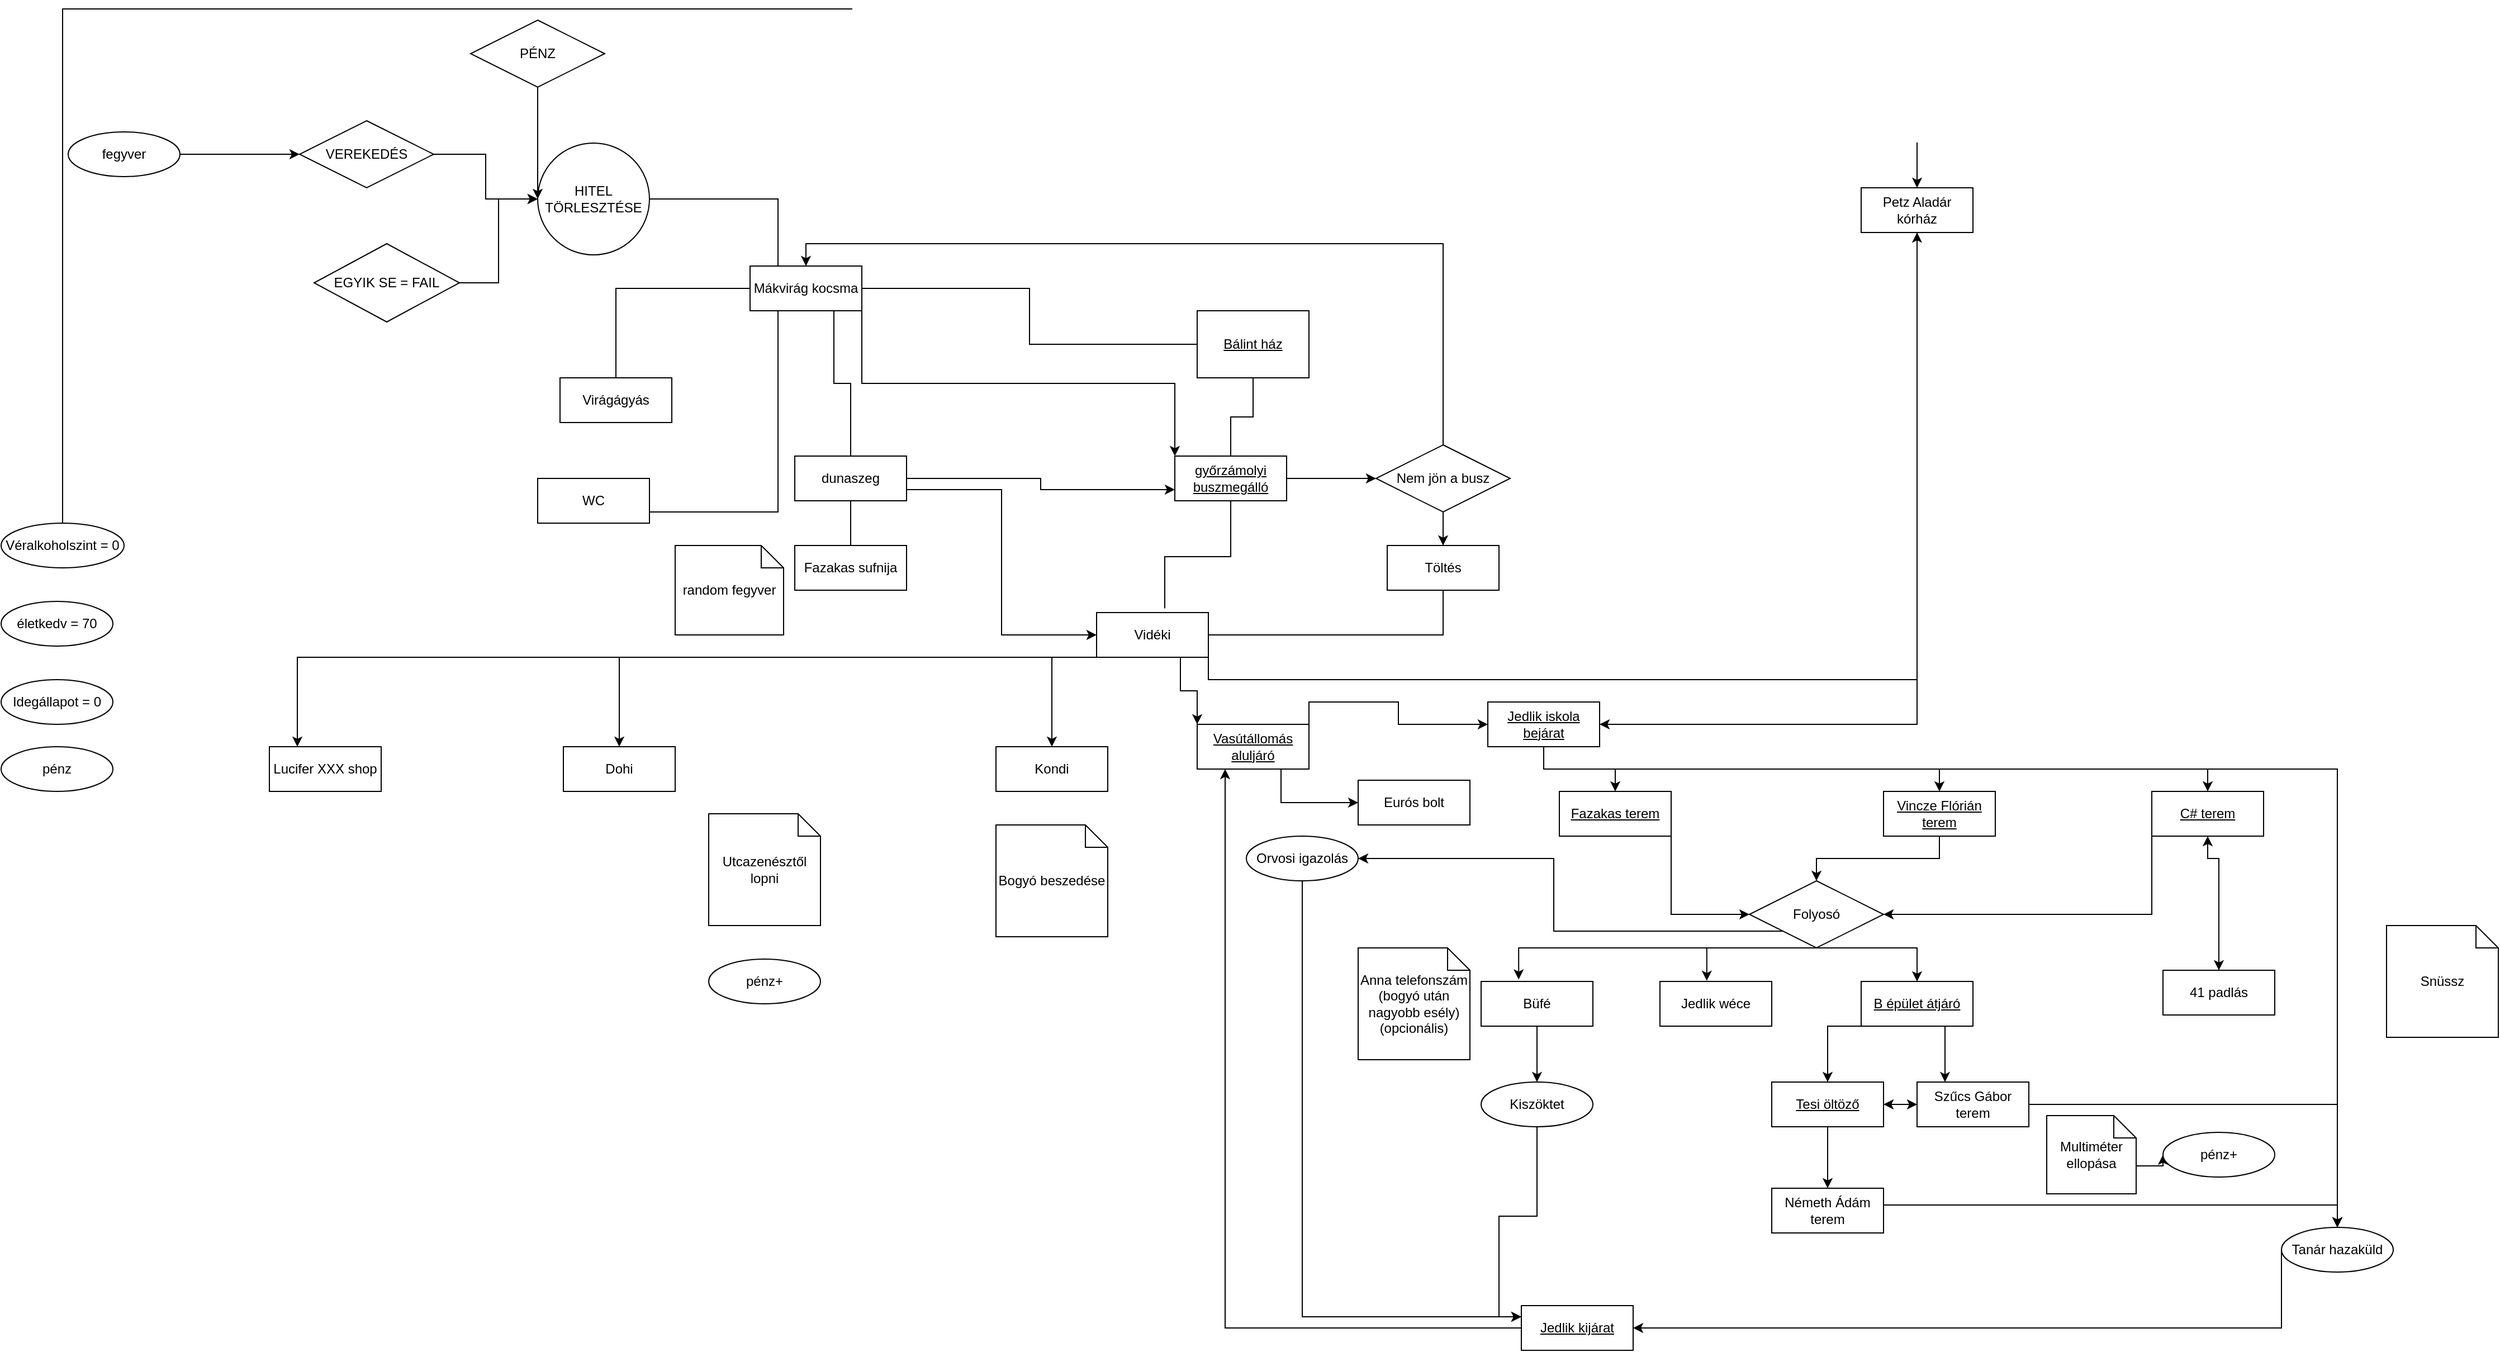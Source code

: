 <mxfile version="22.1.0" type="device">
  <diagram name="1 oldal" id="6BQPnAVfDDiGFSh3jVAw">
    <mxGraphModel dx="2062" dy="1844" grid="1" gridSize="10" guides="1" tooltips="1" connect="1" arrows="1" fold="1" page="1" pageScale="1" pageWidth="827" pageHeight="1169" math="0" shadow="0">
      <root>
        <mxCell id="0" />
        <mxCell id="1" parent="0" />
        <mxCell id="cEuxnRAqp1WZ91AmgwLH-115" style="edgeStyle=orthogonalEdgeStyle;rounded=0;orthogonalLoop=1;jettySize=auto;html=1;exitX=0.5;exitY=1;exitDx=0;exitDy=0;entryX=0.5;entryY=0;entryDx=0;entryDy=0;endArrow=none;endFill=0;" parent="1" source="cEuxnRAqp1WZ91AmgwLH-1" target="cEuxnRAqp1WZ91AmgwLH-2" edge="1">
          <mxGeometry relative="1" as="geometry" />
        </mxCell>
        <mxCell id="cEuxnRAqp1WZ91AmgwLH-1" value="&lt;u&gt;Bálint ház&lt;/u&gt;" style="whiteSpace=wrap;html=1;align=center;" parent="1" vertex="1">
          <mxGeometry x="270" y="-120" width="100" height="60" as="geometry" />
        </mxCell>
        <mxCell id="cEuxnRAqp1WZ91AmgwLH-120" style="edgeStyle=orthogonalEdgeStyle;rounded=0;orthogonalLoop=1;jettySize=auto;html=1;exitX=1;exitY=0.5;exitDx=0;exitDy=0;entryX=0;entryY=0.5;entryDx=0;entryDy=0;endArrow=classic;endFill=1;" parent="1" source="cEuxnRAqp1WZ91AmgwLH-2" target="cEuxnRAqp1WZ91AmgwLH-49" edge="1">
          <mxGeometry relative="1" as="geometry" />
        </mxCell>
        <mxCell id="cEuxnRAqp1WZ91AmgwLH-2" value="&lt;u&gt;győrzámolyi buszmegálló&lt;/u&gt;" style="whiteSpace=wrap;html=1;align=center;" parent="1" vertex="1">
          <mxGeometry x="250" y="10" width="100" height="40" as="geometry" />
        </mxCell>
        <mxCell id="cEuxnRAqp1WZ91AmgwLH-4" value="Eurós bolt" style="whiteSpace=wrap;html=1;align=center;" parent="1" vertex="1">
          <mxGeometry x="414" y="300" width="100" height="40" as="geometry" />
        </mxCell>
        <mxCell id="cEuxnRAqp1WZ91AmgwLH-132" style="edgeStyle=orthogonalEdgeStyle;rounded=0;orthogonalLoop=1;jettySize=auto;html=1;exitX=0.25;exitY=1;exitDx=0;exitDy=0;entryX=0.5;entryY=0;entryDx=0;entryDy=0;" parent="1" source="cEuxnRAqp1WZ91AmgwLH-6" target="cEuxnRAqp1WZ91AmgwLH-21" edge="1">
          <mxGeometry relative="1" as="geometry">
            <Array as="points">
              <mxPoint x="580" y="270" />
              <mxPoint x="580" y="290" />
              <mxPoint x="644" y="290" />
            </Array>
          </mxGeometry>
        </mxCell>
        <mxCell id="cEuxnRAqp1WZ91AmgwLH-133" style="edgeStyle=orthogonalEdgeStyle;rounded=0;orthogonalLoop=1;jettySize=auto;html=1;exitX=0.5;exitY=1;exitDx=0;exitDy=0;entryX=0.5;entryY=0;entryDx=0;entryDy=0;" parent="1" source="cEuxnRAqp1WZ91AmgwLH-6" target="cEuxnRAqp1WZ91AmgwLH-26" edge="1">
          <mxGeometry relative="1" as="geometry" />
        </mxCell>
        <mxCell id="PrAY7Zvrhfou519XJotz-38" style="edgeStyle=orthogonalEdgeStyle;rounded=0;orthogonalLoop=1;jettySize=auto;html=1;exitX=0.5;exitY=1;exitDx=0;exitDy=0;entryX=0.5;entryY=0;entryDx=0;entryDy=0;" parent="1" source="cEuxnRAqp1WZ91AmgwLH-6" target="cEuxnRAqp1WZ91AmgwLH-28" edge="1">
          <mxGeometry relative="1" as="geometry" />
        </mxCell>
        <mxCell id="PrAY7Zvrhfou519XJotz-39" style="edgeStyle=orthogonalEdgeStyle;rounded=0;orthogonalLoop=1;jettySize=auto;html=1;exitX=0.5;exitY=1;exitDx=0;exitDy=0;entryX=0.5;entryY=0;entryDx=0;entryDy=0;" parent="1" source="cEuxnRAqp1WZ91AmgwLH-6" target="PrAY7Zvrhfou519XJotz-34" edge="1">
          <mxGeometry relative="1" as="geometry">
            <Array as="points">
              <mxPoint x="580" y="290" />
              <mxPoint x="1290" y="290" />
            </Array>
          </mxGeometry>
        </mxCell>
        <mxCell id="cEuxnRAqp1WZ91AmgwLH-6" value="&lt;u&gt;Jedlik iskola&lt;br&gt;bejárat&lt;br&gt;&lt;/u&gt;" style="whiteSpace=wrap;html=1;align=center;" parent="1" vertex="1">
          <mxGeometry x="530" y="230" width="100" height="40" as="geometry" />
        </mxCell>
        <mxCell id="focETTUK9HXFLKn-f_tf-6" style="edgeStyle=orthogonalEdgeStyle;rounded=0;orthogonalLoop=1;jettySize=auto;html=1;exitX=0.5;exitY=0;exitDx=0;exitDy=0;entryX=0.5;entryY=0;entryDx=0;entryDy=0;" parent="1" source="cEuxnRAqp1WZ91AmgwLH-7" target="focETTUK9HXFLKn-f_tf-4" edge="1">
          <mxGeometry relative="1" as="geometry">
            <Array as="points">
              <mxPoint x="-745" y="-390" />
              <mxPoint x="914" y="-390" />
            </Array>
          </mxGeometry>
        </mxCell>
        <mxCell id="cEuxnRAqp1WZ91AmgwLH-7" value="Véralkoholszint = 0" style="ellipse;whiteSpace=wrap;html=1;align=center;" parent="1" vertex="1">
          <mxGeometry x="-800" y="70" width="110" height="40" as="geometry" />
        </mxCell>
        <mxCell id="cEuxnRAqp1WZ91AmgwLH-9" value="életkedv = 70" style="ellipse;whiteSpace=wrap;html=1;align=center;" parent="1" vertex="1">
          <mxGeometry x="-800" y="140" width="100" height="40" as="geometry" />
        </mxCell>
        <mxCell id="cEuxnRAqp1WZ91AmgwLH-10" value="Idegállapot = 0" style="ellipse;whiteSpace=wrap;html=1;align=center;" parent="1" vertex="1">
          <mxGeometry x="-800" y="210" width="100" height="40" as="geometry" />
        </mxCell>
        <mxCell id="cEuxnRAqp1WZ91AmgwLH-119" style="edgeStyle=orthogonalEdgeStyle;rounded=0;orthogonalLoop=1;jettySize=auto;html=1;exitX=0.5;exitY=1;exitDx=0;exitDy=0;entryX=1;entryY=0.5;entryDx=0;entryDy=0;endArrow=none;endFill=0;" parent="1" source="cEuxnRAqp1WZ91AmgwLH-15" target="cEuxnRAqp1WZ91AmgwLH-106" edge="1">
          <mxGeometry relative="1" as="geometry" />
        </mxCell>
        <mxCell id="cEuxnRAqp1WZ91AmgwLH-15" value="Töltés" style="whiteSpace=wrap;html=1;align=center;" parent="1" vertex="1">
          <mxGeometry x="440" y="90" width="100" height="40" as="geometry" />
        </mxCell>
        <mxCell id="cEuxnRAqp1WZ91AmgwLH-16" value="Kondi" style="whiteSpace=wrap;html=1;align=center;" parent="1" vertex="1">
          <mxGeometry x="90" y="270" width="100" height="40" as="geometry" />
        </mxCell>
        <mxCell id="PrAY7Zvrhfou519XJotz-32" style="edgeStyle=orthogonalEdgeStyle;rounded=0;orthogonalLoop=1;jettySize=auto;html=1;exitX=0.5;exitY=1;exitDx=0;exitDy=0;entryX=0.5;entryY=0;entryDx=0;entryDy=0;" parent="1" source="cEuxnRAqp1WZ91AmgwLH-18" target="PrAY7Zvrhfou519XJotz-31" edge="1">
          <mxGeometry relative="1" as="geometry" />
        </mxCell>
        <mxCell id="cEuxnRAqp1WZ91AmgwLH-18" value="Büfé" style="whiteSpace=wrap;html=1;align=center;" parent="1" vertex="1">
          <mxGeometry x="524" y="480" width="100" height="40" as="geometry" />
        </mxCell>
        <mxCell id="PrAY7Zvrhfou519XJotz-27" style="edgeStyle=orthogonalEdgeStyle;rounded=0;orthogonalLoop=1;jettySize=auto;html=1;exitX=0;exitY=1;exitDx=0;exitDy=0;entryX=0.5;entryY=0;entryDx=0;entryDy=0;" parent="1" source="cEuxnRAqp1WZ91AmgwLH-20" target="cEuxnRAqp1WZ91AmgwLH-44" edge="1">
          <mxGeometry relative="1" as="geometry">
            <Array as="points">
              <mxPoint x="834" y="520" />
            </Array>
          </mxGeometry>
        </mxCell>
        <mxCell id="PrAY7Zvrhfou519XJotz-28" style="edgeStyle=orthogonalEdgeStyle;rounded=0;orthogonalLoop=1;jettySize=auto;html=1;exitX=0.75;exitY=1;exitDx=0;exitDy=0;entryX=0.25;entryY=0;entryDx=0;entryDy=0;" parent="1" source="cEuxnRAqp1WZ91AmgwLH-20" target="cEuxnRAqp1WZ91AmgwLH-24" edge="1">
          <mxGeometry relative="1" as="geometry" />
        </mxCell>
        <mxCell id="cEuxnRAqp1WZ91AmgwLH-20" value="&lt;u&gt;B épület átjáró&lt;/u&gt;" style="whiteSpace=wrap;html=1;align=center;" parent="1" vertex="1">
          <mxGeometry x="864" y="480" width="100" height="40" as="geometry" />
        </mxCell>
        <mxCell id="PrAY7Zvrhfou519XJotz-17" style="edgeStyle=orthogonalEdgeStyle;rounded=0;orthogonalLoop=1;jettySize=auto;html=1;exitX=1;exitY=1;exitDx=0;exitDy=0;entryX=0;entryY=0.5;entryDx=0;entryDy=0;" parent="1" source="cEuxnRAqp1WZ91AmgwLH-21" target="PrAY7Zvrhfou519XJotz-16" edge="1">
          <mxGeometry relative="1" as="geometry" />
        </mxCell>
        <mxCell id="cEuxnRAqp1WZ91AmgwLH-21" value="&lt;u&gt;Fazakas terem&lt;/u&gt;" style="whiteSpace=wrap;html=1;align=center;" parent="1" vertex="1">
          <mxGeometry x="594" y="310" width="100" height="40" as="geometry" />
        </mxCell>
        <mxCell id="cEuxnRAqp1WZ91AmgwLH-22" value="Jedlik wéce" style="whiteSpace=wrap;html=1;align=center;" parent="1" vertex="1">
          <mxGeometry x="684" y="480" width="100" height="40" as="geometry" />
        </mxCell>
        <mxCell id="focETTUK9HXFLKn-f_tf-10" style="edgeStyle=orthogonalEdgeStyle;rounded=0;orthogonalLoop=1;jettySize=auto;html=1;exitX=1;exitY=0;exitDx=0;exitDy=0;entryX=0;entryY=0.5;entryDx=0;entryDy=0;" parent="1" source="cEuxnRAqp1WZ91AmgwLH-23" target="cEuxnRAqp1WZ91AmgwLH-6" edge="1">
          <mxGeometry relative="1" as="geometry" />
        </mxCell>
        <mxCell id="focETTUK9HXFLKn-f_tf-11" style="edgeStyle=orthogonalEdgeStyle;rounded=0;orthogonalLoop=1;jettySize=auto;html=1;exitX=0.75;exitY=1;exitDx=0;exitDy=0;entryX=0;entryY=0.5;entryDx=0;entryDy=0;" parent="1" source="cEuxnRAqp1WZ91AmgwLH-23" target="cEuxnRAqp1WZ91AmgwLH-4" edge="1">
          <mxGeometry relative="1" as="geometry" />
        </mxCell>
        <mxCell id="cEuxnRAqp1WZ91AmgwLH-23" value="&lt;u&gt;Vasútállomás aluljáró&lt;/u&gt;" style="whiteSpace=wrap;html=1;align=center;" parent="1" vertex="1">
          <mxGeometry x="270" y="250" width="100" height="40" as="geometry" />
        </mxCell>
        <mxCell id="PrAY7Zvrhfou519XJotz-40" style="edgeStyle=orthogonalEdgeStyle;rounded=0;orthogonalLoop=1;jettySize=auto;html=1;exitX=1;exitY=0.5;exitDx=0;exitDy=0;entryX=0.5;entryY=0;entryDx=0;entryDy=0;" parent="1" source="cEuxnRAqp1WZ91AmgwLH-24" target="PrAY7Zvrhfou519XJotz-34" edge="1">
          <mxGeometry relative="1" as="geometry" />
        </mxCell>
        <mxCell id="cEuxnRAqp1WZ91AmgwLH-24" value="Szűcs Gábor terem" style="whiteSpace=wrap;html=1;align=center;" parent="1" vertex="1">
          <mxGeometry x="914" y="570" width="100" height="40" as="geometry" />
        </mxCell>
        <mxCell id="PrAY7Zvrhfou519XJotz-41" style="edgeStyle=orthogonalEdgeStyle;rounded=0;orthogonalLoop=1;jettySize=auto;html=1;exitX=1;exitY=0.5;exitDx=0;exitDy=0;entryX=0.5;entryY=0;entryDx=0;entryDy=0;" parent="1" source="cEuxnRAqp1WZ91AmgwLH-25" target="PrAY7Zvrhfou519XJotz-34" edge="1">
          <mxGeometry relative="1" as="geometry">
            <Array as="points">
              <mxPoint x="884" y="680" />
              <mxPoint x="1290" y="680" />
            </Array>
          </mxGeometry>
        </mxCell>
        <mxCell id="cEuxnRAqp1WZ91AmgwLH-25" value="Németh Ádám terem" style="whiteSpace=wrap;html=1;align=center;" parent="1" vertex="1">
          <mxGeometry x="784" y="665" width="100" height="40" as="geometry" />
        </mxCell>
        <mxCell id="PrAY7Zvrhfou519XJotz-18" style="edgeStyle=orthogonalEdgeStyle;rounded=0;orthogonalLoop=1;jettySize=auto;html=1;exitX=0.5;exitY=1;exitDx=0;exitDy=0;entryX=0.5;entryY=0;entryDx=0;entryDy=0;" parent="1" source="cEuxnRAqp1WZ91AmgwLH-26" target="PrAY7Zvrhfou519XJotz-16" edge="1">
          <mxGeometry relative="1" as="geometry" />
        </mxCell>
        <mxCell id="cEuxnRAqp1WZ91AmgwLH-26" value="&lt;u&gt;Vincze Flórián terem&lt;/u&gt;" style="whiteSpace=wrap;html=1;align=center;" parent="1" vertex="1">
          <mxGeometry x="884" y="310" width="100" height="40" as="geometry" />
        </mxCell>
        <mxCell id="PrAY7Zvrhfou519XJotz-13" style="edgeStyle=orthogonalEdgeStyle;rounded=0;orthogonalLoop=1;jettySize=auto;html=1;exitX=0.5;exitY=1;exitDx=0;exitDy=0;entryX=0.5;entryY=0;entryDx=0;entryDy=0;startArrow=classic;startFill=1;" parent="1" source="cEuxnRAqp1WZ91AmgwLH-28" target="cEuxnRAqp1WZ91AmgwLH-46" edge="1">
          <mxGeometry relative="1" as="geometry">
            <Array as="points">
              <mxPoint x="1174" y="370" />
              <mxPoint x="1184" y="370" />
            </Array>
          </mxGeometry>
        </mxCell>
        <mxCell id="PrAY7Zvrhfou519XJotz-19" style="edgeStyle=orthogonalEdgeStyle;rounded=0;orthogonalLoop=1;jettySize=auto;html=1;exitX=0;exitY=1;exitDx=0;exitDy=0;entryX=1;entryY=0.5;entryDx=0;entryDy=0;" parent="1" source="cEuxnRAqp1WZ91AmgwLH-28" target="PrAY7Zvrhfou519XJotz-16" edge="1">
          <mxGeometry relative="1" as="geometry" />
        </mxCell>
        <mxCell id="cEuxnRAqp1WZ91AmgwLH-28" value="&lt;u&gt;C# terem&lt;/u&gt;" style="whiteSpace=wrap;html=1;align=center;" parent="1" vertex="1">
          <mxGeometry x="1124" y="310" width="100" height="40" as="geometry" />
        </mxCell>
        <mxCell id="cEuxnRAqp1WZ91AmgwLH-110" style="edgeStyle=orthogonalEdgeStyle;rounded=0;orthogonalLoop=1;jettySize=auto;html=1;exitX=1;exitY=0.5;exitDx=0;exitDy=0;entryX=0;entryY=0.5;entryDx=0;entryDy=0;endArrow=none;endFill=0;" parent="1" source="cEuxnRAqp1WZ91AmgwLH-30" target="cEuxnRAqp1WZ91AmgwLH-1" edge="1">
          <mxGeometry relative="1" as="geometry" />
        </mxCell>
        <mxCell id="cEuxnRAqp1WZ91AmgwLH-123" style="edgeStyle=orthogonalEdgeStyle;rounded=0;orthogonalLoop=1;jettySize=auto;html=1;exitX=0;exitY=0.5;exitDx=0;exitDy=0;endArrow=none;endFill=0;" parent="1" source="cEuxnRAqp1WZ91AmgwLH-30" target="cEuxnRAqp1WZ91AmgwLH-34" edge="1">
          <mxGeometry relative="1" as="geometry" />
        </mxCell>
        <mxCell id="cEuxnRAqp1WZ91AmgwLH-125" style="edgeStyle=orthogonalEdgeStyle;rounded=0;orthogonalLoop=1;jettySize=auto;html=1;exitX=0.25;exitY=1;exitDx=0;exitDy=0;entryX=1;entryY=0.75;entryDx=0;entryDy=0;endArrow=none;endFill=0;" parent="1" source="cEuxnRAqp1WZ91AmgwLH-30" target="cEuxnRAqp1WZ91AmgwLH-35" edge="1">
          <mxGeometry relative="1" as="geometry" />
        </mxCell>
        <mxCell id="cEuxnRAqp1WZ91AmgwLH-128" style="edgeStyle=orthogonalEdgeStyle;rounded=0;orthogonalLoop=1;jettySize=auto;html=1;exitX=1;exitY=1;exitDx=0;exitDy=0;entryX=0;entryY=0;entryDx=0;entryDy=0;" parent="1" source="cEuxnRAqp1WZ91AmgwLH-30" target="cEuxnRAqp1WZ91AmgwLH-2" edge="1">
          <mxGeometry relative="1" as="geometry" />
        </mxCell>
        <mxCell id="cEuxnRAqp1WZ91AmgwLH-136" style="edgeStyle=orthogonalEdgeStyle;rounded=0;orthogonalLoop=1;jettySize=auto;html=1;exitX=0.75;exitY=1;exitDx=0;exitDy=0;entryX=0.5;entryY=0;entryDx=0;entryDy=0;endArrow=none;endFill=0;" parent="1" source="cEuxnRAqp1WZ91AmgwLH-30" target="cEuxnRAqp1WZ91AmgwLH-36" edge="1">
          <mxGeometry relative="1" as="geometry" />
        </mxCell>
        <mxCell id="cEuxnRAqp1WZ91AmgwLH-30" value="Mákvirág kocsma" style="whiteSpace=wrap;html=1;align=center;" parent="1" vertex="1">
          <mxGeometry x="-130" y="-160" width="100" height="40" as="geometry" />
        </mxCell>
        <mxCell id="cEuxnRAqp1WZ91AmgwLH-32" value="Dohi" style="whiteSpace=wrap;html=1;align=center;" parent="1" vertex="1">
          <mxGeometry x="-297" y="270" width="100" height="40" as="geometry" />
        </mxCell>
        <mxCell id="cEuxnRAqp1WZ91AmgwLH-33" value="Lucifer XXX shop" style="whiteSpace=wrap;html=1;align=center;" parent="1" vertex="1">
          <mxGeometry x="-560" y="270" width="100" height="40" as="geometry" />
        </mxCell>
        <mxCell id="cEuxnRAqp1WZ91AmgwLH-34" value="Virágágyás" style="whiteSpace=wrap;html=1;align=center;" parent="1" vertex="1">
          <mxGeometry x="-300" y="-60" width="100" height="40" as="geometry" />
        </mxCell>
        <mxCell id="cEuxnRAqp1WZ91AmgwLH-35" value="WC" style="whiteSpace=wrap;html=1;align=center;" parent="1" vertex="1">
          <mxGeometry x="-320" y="30" width="100" height="40" as="geometry" />
        </mxCell>
        <mxCell id="cEuxnRAqp1WZ91AmgwLH-114" style="edgeStyle=orthogonalEdgeStyle;rounded=0;orthogonalLoop=1;jettySize=auto;html=1;exitX=0.5;exitY=1;exitDx=0;exitDy=0;entryX=0.5;entryY=0;entryDx=0;entryDy=0;endArrow=none;endFill=0;" parent="1" source="cEuxnRAqp1WZ91AmgwLH-36" target="cEuxnRAqp1WZ91AmgwLH-37" edge="1">
          <mxGeometry relative="1" as="geometry" />
        </mxCell>
        <mxCell id="cEuxnRAqp1WZ91AmgwLH-117" style="edgeStyle=orthogonalEdgeStyle;rounded=0;orthogonalLoop=1;jettySize=auto;html=1;exitX=1;exitY=0.5;exitDx=0;exitDy=0;entryX=0;entryY=0.75;entryDx=0;entryDy=0;endArrow=classic;endFill=1;" parent="1" source="cEuxnRAqp1WZ91AmgwLH-36" target="cEuxnRAqp1WZ91AmgwLH-2" edge="1">
          <mxGeometry relative="1" as="geometry" />
        </mxCell>
        <mxCell id="cEuxnRAqp1WZ91AmgwLH-118" style="edgeStyle=orthogonalEdgeStyle;rounded=0;orthogonalLoop=1;jettySize=auto;html=1;exitX=1;exitY=0.75;exitDx=0;exitDy=0;entryX=0;entryY=0.5;entryDx=0;entryDy=0;endArrow=classic;endFill=1;" parent="1" source="cEuxnRAqp1WZ91AmgwLH-36" target="cEuxnRAqp1WZ91AmgwLH-106" edge="1">
          <mxGeometry relative="1" as="geometry" />
        </mxCell>
        <mxCell id="cEuxnRAqp1WZ91AmgwLH-36" value="dunaszeg" style="whiteSpace=wrap;html=1;align=center;" parent="1" vertex="1">
          <mxGeometry x="-90" y="10" width="100" height="40" as="geometry" />
        </mxCell>
        <mxCell id="cEuxnRAqp1WZ91AmgwLH-37" value="Fazakas sufnija" style="whiteSpace=wrap;html=1;align=center;" parent="1" vertex="1">
          <mxGeometry x="-90" y="90" width="100" height="40" as="geometry" />
        </mxCell>
        <mxCell id="cEuxnRAqp1WZ91AmgwLH-39" value="Snüssz" style="shape=note;size=20;whiteSpace=wrap;html=1;" parent="1" vertex="1">
          <mxGeometry x="1334" y="430" width="100" height="100" as="geometry" />
        </mxCell>
        <mxCell id="PrAY7Zvrhfou519XJotz-29" style="edgeStyle=orthogonalEdgeStyle;rounded=0;orthogonalLoop=1;jettySize=auto;html=1;exitX=0.5;exitY=1;exitDx=0;exitDy=0;entryX=0.5;entryY=0;entryDx=0;entryDy=0;" parent="1" source="cEuxnRAqp1WZ91AmgwLH-44" target="cEuxnRAqp1WZ91AmgwLH-25" edge="1">
          <mxGeometry relative="1" as="geometry" />
        </mxCell>
        <mxCell id="PrAY7Zvrhfou519XJotz-30" style="edgeStyle=orthogonalEdgeStyle;rounded=0;orthogonalLoop=1;jettySize=auto;html=1;exitX=1;exitY=0.5;exitDx=0;exitDy=0;entryX=0;entryY=0.5;entryDx=0;entryDy=0;startArrow=classic;startFill=1;" parent="1" source="cEuxnRAqp1WZ91AmgwLH-44" target="cEuxnRAqp1WZ91AmgwLH-24" edge="1">
          <mxGeometry relative="1" as="geometry" />
        </mxCell>
        <mxCell id="cEuxnRAqp1WZ91AmgwLH-44" value="&lt;u&gt;Tesi öltöző&lt;/u&gt;" style="whiteSpace=wrap;html=1;align=center;" parent="1" vertex="1">
          <mxGeometry x="784" y="570" width="100" height="40" as="geometry" />
        </mxCell>
        <mxCell id="cEuxnRAqp1WZ91AmgwLH-46" value="41 padlás" style="whiteSpace=wrap;html=1;align=center;" parent="1" vertex="1">
          <mxGeometry x="1134" y="470" width="100" height="40" as="geometry" />
        </mxCell>
        <mxCell id="cEuxnRAqp1WZ91AmgwLH-121" style="edgeStyle=orthogonalEdgeStyle;rounded=0;orthogonalLoop=1;jettySize=auto;html=1;exitX=0.5;exitY=1;exitDx=0;exitDy=0;entryX=0.5;entryY=0;entryDx=0;entryDy=0;endArrow=classic;endFill=1;" parent="1" source="cEuxnRAqp1WZ91AmgwLH-49" target="cEuxnRAqp1WZ91AmgwLH-15" edge="1">
          <mxGeometry relative="1" as="geometry" />
        </mxCell>
        <mxCell id="PrAY7Zvrhfou519XJotz-1" style="edgeStyle=orthogonalEdgeStyle;rounded=0;orthogonalLoop=1;jettySize=auto;html=1;exitX=0.5;exitY=0;exitDx=0;exitDy=0;entryX=0.5;entryY=0;entryDx=0;entryDy=0;" parent="1" source="cEuxnRAqp1WZ91AmgwLH-49" target="cEuxnRAqp1WZ91AmgwLH-30" edge="1">
          <mxGeometry relative="1" as="geometry" />
        </mxCell>
        <mxCell id="cEuxnRAqp1WZ91AmgwLH-49" value="Nem jön a busz" style="shape=rhombus;perimeter=rhombusPerimeter;whiteSpace=wrap;html=1;align=center;" parent="1" vertex="1">
          <mxGeometry x="430" width="120" height="60" as="geometry" />
        </mxCell>
        <mxCell id="ExdMMLBBIzPGn8FxBneu-1" style="edgeStyle=orthogonalEdgeStyle;rounded=0;orthogonalLoop=1;jettySize=auto;html=1;exitX=0;exitY=0.5;exitDx=0;exitDy=0;entryX=0.25;entryY=1;entryDx=0;entryDy=0;" edge="1" parent="1" source="cEuxnRAqp1WZ91AmgwLH-82" target="cEuxnRAqp1WZ91AmgwLH-23">
          <mxGeometry relative="1" as="geometry" />
        </mxCell>
        <mxCell id="cEuxnRAqp1WZ91AmgwLH-82" value="&lt;u&gt;Jedlik kijárat&lt;/u&gt;" style="whiteSpace=wrap;html=1;align=center;" parent="1" vertex="1">
          <mxGeometry x="560" y="770" width="100" height="40" as="geometry" />
        </mxCell>
        <mxCell id="PrAY7Zvrhfou519XJotz-2" style="edgeStyle=orthogonalEdgeStyle;rounded=0;orthogonalLoop=1;jettySize=auto;html=1;exitX=0;exitY=1;exitDx=0;exitDy=0;entryX=0.25;entryY=0;entryDx=0;entryDy=0;" parent="1" source="cEuxnRAqp1WZ91AmgwLH-106" target="cEuxnRAqp1WZ91AmgwLH-33" edge="1">
          <mxGeometry relative="1" as="geometry">
            <Array as="points">
              <mxPoint x="-535" y="190" />
            </Array>
          </mxGeometry>
        </mxCell>
        <mxCell id="PrAY7Zvrhfou519XJotz-4" style="edgeStyle=orthogonalEdgeStyle;rounded=0;orthogonalLoop=1;jettySize=auto;html=1;exitX=0;exitY=1;exitDx=0;exitDy=0;entryX=0.5;entryY=0;entryDx=0;entryDy=0;" parent="1" source="cEuxnRAqp1WZ91AmgwLH-106" target="cEuxnRAqp1WZ91AmgwLH-32" edge="1">
          <mxGeometry relative="1" as="geometry">
            <Array as="points">
              <mxPoint x="-247" y="190" />
            </Array>
          </mxGeometry>
        </mxCell>
        <mxCell id="PrAY7Zvrhfou519XJotz-9" style="edgeStyle=orthogonalEdgeStyle;rounded=0;orthogonalLoop=1;jettySize=auto;html=1;exitX=0;exitY=1;exitDx=0;exitDy=0;entryX=0.5;entryY=0;entryDx=0;entryDy=0;" parent="1" source="cEuxnRAqp1WZ91AmgwLH-106" target="cEuxnRAqp1WZ91AmgwLH-16" edge="1">
          <mxGeometry relative="1" as="geometry">
            <Array as="points">
              <mxPoint x="140" y="190" />
            </Array>
          </mxGeometry>
        </mxCell>
        <mxCell id="focETTUK9HXFLKn-f_tf-8" style="edgeStyle=orthogonalEdgeStyle;rounded=0;orthogonalLoop=1;jettySize=auto;html=1;exitX=1;exitY=1;exitDx=0;exitDy=0;entryX=0.5;entryY=1;entryDx=0;entryDy=0;" parent="1" source="cEuxnRAqp1WZ91AmgwLH-106" target="focETTUK9HXFLKn-f_tf-4" edge="1">
          <mxGeometry relative="1" as="geometry" />
        </mxCell>
        <mxCell id="focETTUK9HXFLKn-f_tf-9" style="edgeStyle=orthogonalEdgeStyle;rounded=0;orthogonalLoop=1;jettySize=auto;html=1;exitX=0.75;exitY=1;exitDx=0;exitDy=0;entryX=0;entryY=0;entryDx=0;entryDy=0;" parent="1" source="cEuxnRAqp1WZ91AmgwLH-106" target="cEuxnRAqp1WZ91AmgwLH-23" edge="1">
          <mxGeometry relative="1" as="geometry" />
        </mxCell>
        <mxCell id="cEuxnRAqp1WZ91AmgwLH-106" value="Vidéki" style="whiteSpace=wrap;html=1;align=center;" parent="1" vertex="1">
          <mxGeometry x="180" y="150" width="100" height="40" as="geometry" />
        </mxCell>
        <mxCell id="cEuxnRAqp1WZ91AmgwLH-122" style="edgeStyle=orthogonalEdgeStyle;rounded=0;orthogonalLoop=1;jettySize=auto;html=1;exitX=0.5;exitY=1;exitDx=0;exitDy=0;" parent="1" source="cEuxnRAqp1WZ91AmgwLH-34" target="cEuxnRAqp1WZ91AmgwLH-34" edge="1">
          <mxGeometry relative="1" as="geometry" />
        </mxCell>
        <mxCell id="cEuxnRAqp1WZ91AmgwLH-130" style="edgeStyle=orthogonalEdgeStyle;rounded=0;orthogonalLoop=1;jettySize=auto;html=1;exitX=0.5;exitY=1;exitDx=0;exitDy=0;entryX=0.61;entryY=-0.093;entryDx=0;entryDy=0;entryPerimeter=0;endArrow=none;endFill=0;" parent="1" source="cEuxnRAqp1WZ91AmgwLH-2" target="cEuxnRAqp1WZ91AmgwLH-106" edge="1">
          <mxGeometry relative="1" as="geometry" />
        </mxCell>
        <mxCell id="PrAY7Zvrhfou519XJotz-14" value="Anna telefonszám&lt;br&gt;(bogyó után nagyobb esély)&lt;br&gt;(opcionális)" style="shape=note;size=20;whiteSpace=wrap;html=1;" parent="1" vertex="1">
          <mxGeometry x="414" y="450" width="100" height="100" as="geometry" />
        </mxCell>
        <mxCell id="PrAY7Zvrhfou519XJotz-15" value="Bogyó beszedése" style="shape=note;size=20;whiteSpace=wrap;html=1;" parent="1" vertex="1">
          <mxGeometry x="90" y="340" width="100" height="100" as="geometry" />
        </mxCell>
        <mxCell id="PrAY7Zvrhfou519XJotz-25" style="edgeStyle=orthogonalEdgeStyle;rounded=0;orthogonalLoop=1;jettySize=auto;html=1;exitX=0.5;exitY=1;exitDx=0;exitDy=0;entryX=0.5;entryY=0;entryDx=0;entryDy=0;" parent="1" source="PrAY7Zvrhfou519XJotz-16" target="cEuxnRAqp1WZ91AmgwLH-20" edge="1">
          <mxGeometry relative="1" as="geometry">
            <Array as="points">
              <mxPoint x="914" y="450" />
            </Array>
          </mxGeometry>
        </mxCell>
        <mxCell id="PrAY7Zvrhfou519XJotz-36" style="edgeStyle=orthogonalEdgeStyle;rounded=0;orthogonalLoop=1;jettySize=auto;html=1;exitX=0;exitY=1;exitDx=0;exitDy=0;entryX=1;entryY=0.5;entryDx=0;entryDy=0;" parent="1" source="PrAY7Zvrhfou519XJotz-16" target="PrAY7Zvrhfou519XJotz-35" edge="1">
          <mxGeometry relative="1" as="geometry" />
        </mxCell>
        <mxCell id="PrAY7Zvrhfou519XJotz-16" value="Folyosó" style="shape=rhombus;perimeter=rhombusPerimeter;whiteSpace=wrap;html=1;align=center;" parent="1" vertex="1">
          <mxGeometry x="764" y="390" width="120" height="60" as="geometry" />
        </mxCell>
        <mxCell id="PrAY7Zvrhfou519XJotz-23" style="edgeStyle=orthogonalEdgeStyle;rounded=0;orthogonalLoop=1;jettySize=auto;html=1;exitX=0.5;exitY=1;exitDx=0;exitDy=0;entryX=0.336;entryY=-0.044;entryDx=0;entryDy=0;entryPerimeter=0;" parent="1" source="PrAY7Zvrhfou519XJotz-16" target="cEuxnRAqp1WZ91AmgwLH-18" edge="1">
          <mxGeometry relative="1" as="geometry">
            <Array as="points">
              <mxPoint x="558" y="450" />
            </Array>
          </mxGeometry>
        </mxCell>
        <mxCell id="PrAY7Zvrhfou519XJotz-24" style="edgeStyle=orthogonalEdgeStyle;rounded=0;orthogonalLoop=1;jettySize=auto;html=1;exitX=0.5;exitY=1;exitDx=0;exitDy=0;entryX=0.419;entryY=-0.015;entryDx=0;entryDy=0;entryPerimeter=0;" parent="1" source="PrAY7Zvrhfou519XJotz-16" target="cEuxnRAqp1WZ91AmgwLH-22" edge="1">
          <mxGeometry relative="1" as="geometry">
            <Array as="points">
              <mxPoint x="726" y="450" />
            </Array>
          </mxGeometry>
        </mxCell>
        <mxCell id="PrAY7Zvrhfou519XJotz-33" style="edgeStyle=orthogonalEdgeStyle;rounded=0;orthogonalLoop=1;jettySize=auto;html=1;exitX=0.5;exitY=1;exitDx=0;exitDy=0;entryX=0;entryY=0.25;entryDx=0;entryDy=0;" parent="1" source="PrAY7Zvrhfou519XJotz-31" target="cEuxnRAqp1WZ91AmgwLH-82" edge="1">
          <mxGeometry relative="1" as="geometry" />
        </mxCell>
        <mxCell id="PrAY7Zvrhfou519XJotz-31" value="Kiszöktet" style="ellipse;whiteSpace=wrap;html=1;align=center;" parent="1" vertex="1">
          <mxGeometry x="524" y="570" width="100" height="40" as="geometry" />
        </mxCell>
        <mxCell id="PrAY7Zvrhfou519XJotz-42" style="edgeStyle=orthogonalEdgeStyle;rounded=0;orthogonalLoop=1;jettySize=auto;html=1;exitX=0;exitY=0.5;exitDx=0;exitDy=0;entryX=1;entryY=0.5;entryDx=0;entryDy=0;" parent="1" source="PrAY7Zvrhfou519XJotz-34" target="cEuxnRAqp1WZ91AmgwLH-82" edge="1">
          <mxGeometry relative="1" as="geometry">
            <Array as="points">
              <mxPoint x="1240" y="790" />
            </Array>
          </mxGeometry>
        </mxCell>
        <mxCell id="PrAY7Zvrhfou519XJotz-34" value="Tanár hazaküld" style="ellipse;whiteSpace=wrap;html=1;align=center;" parent="1" vertex="1">
          <mxGeometry x="1240" y="700" width="100" height="40" as="geometry" />
        </mxCell>
        <mxCell id="PrAY7Zvrhfou519XJotz-37" style="edgeStyle=orthogonalEdgeStyle;rounded=0;orthogonalLoop=1;jettySize=auto;html=1;exitX=0.5;exitY=1;exitDx=0;exitDy=0;entryX=0;entryY=0.25;entryDx=0;entryDy=0;" parent="1" source="PrAY7Zvrhfou519XJotz-35" target="cEuxnRAqp1WZ91AmgwLH-82" edge="1">
          <mxGeometry relative="1" as="geometry">
            <Array as="points">
              <mxPoint x="364" y="780" />
            </Array>
          </mxGeometry>
        </mxCell>
        <mxCell id="PrAY7Zvrhfou519XJotz-35" value="Orvosi igazolás" style="ellipse;whiteSpace=wrap;html=1;align=center;" parent="1" vertex="1">
          <mxGeometry x="314" y="350" width="100" height="40" as="geometry" />
        </mxCell>
        <mxCell id="AoPo_hXK6V2bCedRfVOi-2" style="edgeStyle=orthogonalEdgeStyle;rounded=0;orthogonalLoop=1;jettySize=auto;html=1;exitX=1;exitY=0.5;exitDx=0;exitDy=0;entryX=0.25;entryY=0;entryDx=0;entryDy=0;endArrow=none;endFill=0;" parent="1" source="AoPo_hXK6V2bCedRfVOi-1" target="cEuxnRAqp1WZ91AmgwLH-30" edge="1">
          <mxGeometry relative="1" as="geometry" />
        </mxCell>
        <mxCell id="AoPo_hXK6V2bCedRfVOi-1" value="HITEL TÖRLESZTÉSE" style="ellipse;whiteSpace=wrap;html=1;aspect=fixed;" parent="1" vertex="1">
          <mxGeometry x="-320" y="-270" width="100" height="100" as="geometry" />
        </mxCell>
        <mxCell id="AoPo_hXK6V2bCedRfVOi-6" style="edgeStyle=orthogonalEdgeStyle;rounded=0;orthogonalLoop=1;jettySize=auto;html=1;exitX=1;exitY=0.5;exitDx=0;exitDy=0;entryX=0;entryY=0.5;entryDx=0;entryDy=0;" parent="1" source="AoPo_hXK6V2bCedRfVOi-3" target="AoPo_hXK6V2bCedRfVOi-1" edge="1">
          <mxGeometry relative="1" as="geometry" />
        </mxCell>
        <mxCell id="AoPo_hXK6V2bCedRfVOi-3" value="VEREKEDÉS" style="shape=rhombus;perimeter=rhombusPerimeter;whiteSpace=wrap;html=1;align=center;" parent="1" vertex="1">
          <mxGeometry x="-533" y="-290" width="120" height="60" as="geometry" />
        </mxCell>
        <mxCell id="AoPo_hXK6V2bCedRfVOi-16" style="edgeStyle=orthogonalEdgeStyle;rounded=0;orthogonalLoop=1;jettySize=auto;html=1;exitX=0.5;exitY=1;exitDx=0;exitDy=0;entryX=0;entryY=0.5;entryDx=0;entryDy=0;" parent="1" source="AoPo_hXK6V2bCedRfVOi-4" target="AoPo_hXK6V2bCedRfVOi-1" edge="1">
          <mxGeometry relative="1" as="geometry">
            <Array as="points">
              <mxPoint x="-320" y="-280" />
              <mxPoint x="-320" y="-280" />
            </Array>
          </mxGeometry>
        </mxCell>
        <mxCell id="AoPo_hXK6V2bCedRfVOi-4" value="PÉNZ" style="shape=rhombus;perimeter=rhombusPerimeter;whiteSpace=wrap;html=1;align=center;" parent="1" vertex="1">
          <mxGeometry x="-380" y="-380" width="120" height="60" as="geometry" />
        </mxCell>
        <mxCell id="AoPo_hXK6V2bCedRfVOi-10" style="edgeStyle=orthogonalEdgeStyle;rounded=0;orthogonalLoop=1;jettySize=auto;html=1;exitX=0;exitY=0;exitDx=80;exitDy=45;exitPerimeter=0;entryX=0;entryY=0.5;entryDx=0;entryDy=0;" parent="1" source="AoPo_hXK6V2bCedRfVOi-7" target="AoPo_hXK6V2bCedRfVOi-8" edge="1">
          <mxGeometry relative="1" as="geometry" />
        </mxCell>
        <mxCell id="AoPo_hXK6V2bCedRfVOi-7" value="Multiméter ellopása" style="shape=note;size=20;whiteSpace=wrap;html=1;" parent="1" vertex="1">
          <mxGeometry x="1030" y="600" width="80" height="70" as="geometry" />
        </mxCell>
        <mxCell id="AoPo_hXK6V2bCedRfVOi-8" value="pénz+" style="ellipse;whiteSpace=wrap;html=1;align=center;" parent="1" vertex="1">
          <mxGeometry x="1134" y="615" width="100" height="40" as="geometry" />
        </mxCell>
        <mxCell id="AoPo_hXK6V2bCedRfVOi-11" value="Utcazenésztől lopni" style="shape=note;size=20;whiteSpace=wrap;html=1;" parent="1" vertex="1">
          <mxGeometry x="-167" y="330" width="100" height="100" as="geometry" />
        </mxCell>
        <mxCell id="AoPo_hXK6V2bCedRfVOi-13" value="pénz+" style="ellipse;whiteSpace=wrap;html=1;align=center;" parent="1" vertex="1">
          <mxGeometry x="-167" y="460" width="100" height="40" as="geometry" />
        </mxCell>
        <mxCell id="AoPo_hXK6V2bCedRfVOi-15" style="edgeStyle=orthogonalEdgeStyle;rounded=0;orthogonalLoop=1;jettySize=auto;html=1;exitX=1;exitY=0.5;exitDx=0;exitDy=0;entryX=0;entryY=0.5;entryDx=0;entryDy=0;" parent="1" source="AoPo_hXK6V2bCedRfVOi-14" target="AoPo_hXK6V2bCedRfVOi-1" edge="1">
          <mxGeometry relative="1" as="geometry" />
        </mxCell>
        <mxCell id="AoPo_hXK6V2bCedRfVOi-14" value="EGYIK SE = FAIL" style="shape=rhombus;perimeter=rhombusPerimeter;whiteSpace=wrap;html=1;align=center;" parent="1" vertex="1">
          <mxGeometry x="-520" y="-180" width="130" height="70" as="geometry" />
        </mxCell>
        <mxCell id="AoPo_hXK6V2bCedRfVOi-18" value="pénz" style="ellipse;whiteSpace=wrap;html=1;align=center;" parent="1" vertex="1">
          <mxGeometry x="-800" y="270" width="100" height="40" as="geometry" />
        </mxCell>
        <mxCell id="focETTUK9HXFLKn-f_tf-1" value="random fegyver" style="shape=note;size=20;whiteSpace=wrap;html=1;" parent="1" vertex="1">
          <mxGeometry x="-197" y="90" width="97" height="80" as="geometry" />
        </mxCell>
        <mxCell id="focETTUK9HXFLKn-f_tf-3" style="edgeStyle=orthogonalEdgeStyle;rounded=0;orthogonalLoop=1;jettySize=auto;html=1;exitX=1;exitY=0.5;exitDx=0;exitDy=0;entryX=0;entryY=0.5;entryDx=0;entryDy=0;" parent="1" source="focETTUK9HXFLKn-f_tf-2" target="AoPo_hXK6V2bCedRfVOi-3" edge="1">
          <mxGeometry relative="1" as="geometry" />
        </mxCell>
        <mxCell id="focETTUK9HXFLKn-f_tf-2" value="fegyver" style="ellipse;whiteSpace=wrap;html=1;align=center;" parent="1" vertex="1">
          <mxGeometry x="-740" y="-280" width="100" height="40" as="geometry" />
        </mxCell>
        <mxCell id="focETTUK9HXFLKn-f_tf-7" style="edgeStyle=orthogonalEdgeStyle;rounded=0;orthogonalLoop=1;jettySize=auto;html=1;exitX=0.5;exitY=1;exitDx=0;exitDy=0;entryX=1;entryY=0.5;entryDx=0;entryDy=0;" parent="1" source="focETTUK9HXFLKn-f_tf-4" target="cEuxnRAqp1WZ91AmgwLH-6" edge="1">
          <mxGeometry relative="1" as="geometry" />
        </mxCell>
        <mxCell id="focETTUK9HXFLKn-f_tf-4" value="Petz Aladár kórház" style="whiteSpace=wrap;html=1;align=center;" parent="1" vertex="1">
          <mxGeometry x="864" y="-230" width="100" height="40" as="geometry" />
        </mxCell>
      </root>
    </mxGraphModel>
  </diagram>
</mxfile>
